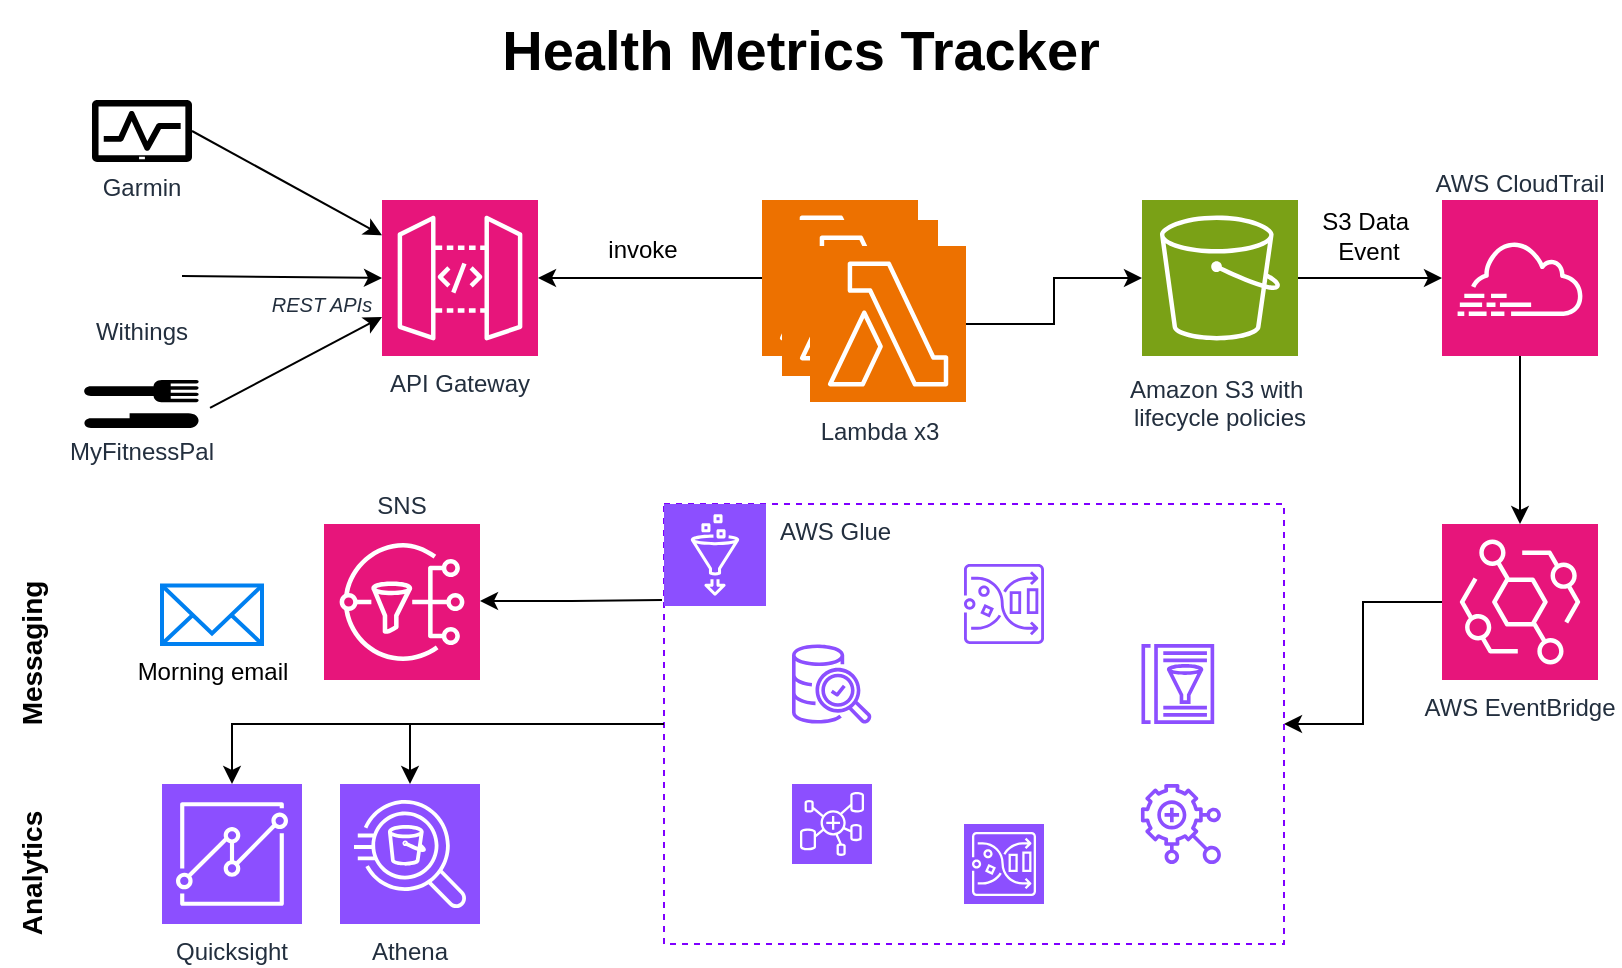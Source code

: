 <mxfile version="28.1.1" pages="2">
  <diagram name="Page-1" id="Jcsqj5YuyacNtnGOE9oZ">
    <mxGraphModel dx="1501" dy="2001" grid="1" gridSize="10" guides="1" tooltips="1" connect="1" arrows="1" fold="1" page="1" pageScale="1" pageWidth="827" pageHeight="1169" math="0" shadow="0">
      <root>
        <mxCell id="0" />
        <mxCell id="1" parent="0" />
        <mxCell id="Atscytx341yWLrMN0zOO-1" value="" style="sketch=0;pointerEvents=1;shadow=0;dashed=0;html=1;strokeColor=none;labelPosition=center;verticalLabelPosition=bottom;verticalAlign=top;align=center;fillColor=#000000;shape=mxgraph.mscae.intune.device_health" parent="1" vertex="1">
          <mxGeometry x="55" y="18" width="50" height="31" as="geometry" />
        </mxCell>
        <mxCell id="Atscytx341yWLrMN0zOO-3" value="&lt;font color=&quot;#232f3e&quot;&gt;&lt;span style=&quot;text-wrap-mode: nowrap; background-color: rgb(255, 255, 255);&quot;&gt;Garmin&lt;/span&gt;&lt;/font&gt;" style="text;whiteSpace=wrap;html=1;align=center;" parent="1" vertex="1">
          <mxGeometry x="30" y="48" width="100" height="20" as="geometry" />
        </mxCell>
        <mxCell id="Atscytx341yWLrMN0zOO-5" value="&lt;font color=&quot;#232f3e&quot;&gt;&lt;span style=&quot;text-wrap-mode: nowrap; background-color: rgb(255, 255, 255);&quot;&gt;MyFitnessPal&lt;/span&gt;&lt;/font&gt;" style="text;whiteSpace=wrap;html=1;align=center;" parent="1" vertex="1">
          <mxGeometry x="30" y="180" width="100" height="20" as="geometry" />
        </mxCell>
        <mxCell id="Atscytx341yWLrMN0zOO-6" value="&lt;font color=&quot;#232f3e&quot;&gt;&lt;span style=&quot;text-wrap-mode: nowrap; background-color: rgb(255, 255, 255);&quot;&gt;Withings&lt;/span&gt;&lt;/font&gt;" style="text;whiteSpace=wrap;html=1;align=center;" parent="1" vertex="1">
          <mxGeometry x="30" y="120" width="100" height="20" as="geometry" />
        </mxCell>
        <mxCell id="Atscytx341yWLrMN0zOO-8" value="" style="shape=image;html=1;verticalAlign=top;verticalLabelPosition=bottom;labelBackgroundColor=#ffffff;imageAspect=0;aspect=fixed;image=https://icons.diagrams.net/icon-cache1/Medic_-_Outline-2071/Weight-516.svg" parent="1" vertex="1">
          <mxGeometry x="60" y="86" width="40" height="40" as="geometry" />
        </mxCell>
        <mxCell id="Atscytx341yWLrMN0zOO-10" value="" style="shape=mxgraph.signs.food.restaurant_2;html=1;pointerEvents=1;fillColor=#000000;strokeColor=none;verticalLabelPosition=bottom;verticalAlign=top;align=center;rotation=90;" parent="1" vertex="1">
          <mxGeometry x="68" y="140" width="24" height="60" as="geometry" />
        </mxCell>
        <mxCell id="Atscytx341yWLrMN0zOO-11" value="" style="sketch=0;points=[[0,0,0],[0.25,0,0],[0.5,0,0],[0.75,0,0],[1,0,0],[0,1,0],[0.25,1,0],[0.5,1,0],[0.75,1,0],[1,1,0],[0,0.25,0],[0,0.5,0],[0,0.75,0],[1,0.25,0],[1,0.5,0],[1,0.75,0]];outlineConnect=0;fontColor=#232F3E;fillColor=#E7157B;strokeColor=#ffffff;dashed=0;verticalLabelPosition=bottom;verticalAlign=top;align=center;html=1;fontSize=12;fontStyle=0;aspect=fixed;shape=mxgraph.aws4.resourceIcon;resIcon=mxgraph.aws4.api_gateway;" parent="1" vertex="1">
          <mxGeometry x="200" y="68" width="78" height="78" as="geometry" />
        </mxCell>
        <mxCell id="Atscytx341yWLrMN0zOO-12" value="&lt;font color=&quot;#232f3e&quot;&gt;&lt;span style=&quot;text-wrap-mode: nowrap; background-color: rgb(255, 255, 255);&quot;&gt;API Gateway&lt;/span&gt;&lt;/font&gt;" style="text;whiteSpace=wrap;html=1;align=center;" parent="1" vertex="1">
          <mxGeometry x="189" y="146" width="100" height="20" as="geometry" />
        </mxCell>
        <mxCell id="Atscytx341yWLrMN0zOO-15" style="edgeStyle=orthogonalEdgeStyle;rounded=0;orthogonalLoop=1;jettySize=auto;html=1;" parent="1" source="Atscytx341yWLrMN0zOO-13" target="Atscytx341yWLrMN0zOO-11" edge="1">
          <mxGeometry relative="1" as="geometry" />
        </mxCell>
        <mxCell id="Atscytx341yWLrMN0zOO-13" value="" style="sketch=0;points=[[0,0,0],[0.25,0,0],[0.5,0,0],[0.75,0,0],[1,0,0],[0,1,0],[0.25,1,0],[0.5,1,0],[0.75,1,0],[1,1,0],[0,0.25,0],[0,0.5,0],[0,0.75,0],[1,0.25,0],[1,0.5,0],[1,0.75,0]];outlineConnect=0;fontColor=#232F3E;fillColor=#ED7100;strokeColor=#ffffff;dashed=0;verticalLabelPosition=bottom;verticalAlign=top;align=center;html=1;fontSize=12;fontStyle=0;aspect=fixed;shape=mxgraph.aws4.resourceIcon;resIcon=mxgraph.aws4.lambda;" parent="1" vertex="1">
          <mxGeometry x="390" y="68" width="78" height="78" as="geometry" />
        </mxCell>
        <mxCell id="Atscytx341yWLrMN0zOO-16" value="invoke" style="text;html=1;align=center;verticalAlign=middle;resizable=0;points=[];autosize=1;strokeColor=none;fillColor=none;" parent="1" vertex="1">
          <mxGeometry x="300" y="78" width="60" height="30" as="geometry" />
        </mxCell>
        <mxCell id="Atscytx341yWLrMN0zOO-20" value="" style="edgeStyle=none;orthogonalLoop=1;jettySize=auto;html=1;rounded=0;exitX=1;exitY=0.5;exitDx=0;exitDy=0;exitPerimeter=0;" parent="1" source="Atscytx341yWLrMN0zOO-1" target="Atscytx341yWLrMN0zOO-11" edge="1">
          <mxGeometry width="100" relative="1" as="geometry">
            <mxPoint x="236" y="200" as="sourcePoint" />
            <mxPoint x="200" y="40" as="targetPoint" />
            <Array as="points" />
          </mxGeometry>
        </mxCell>
        <mxCell id="Atscytx341yWLrMN0zOO-22" value="" style="edgeStyle=none;orthogonalLoop=1;jettySize=auto;html=1;rounded=0;exitX=1;exitY=0.5;exitDx=0;exitDy=0;entryX=0;entryY=0.5;entryDx=0;entryDy=0;entryPerimeter=0;" parent="1" source="Atscytx341yWLrMN0zOO-8" target="Atscytx341yWLrMN0zOO-11" edge="1">
          <mxGeometry width="100" relative="1" as="geometry">
            <mxPoint x="140" y="60" as="sourcePoint" />
            <mxPoint x="170" y="80" as="targetPoint" />
            <Array as="points" />
          </mxGeometry>
        </mxCell>
        <mxCell id="Atscytx341yWLrMN0zOO-23" value="" style="edgeStyle=none;orthogonalLoop=1;jettySize=auto;html=1;rounded=0;exitX=0.583;exitY=-0.067;exitDx=0;exitDy=0;exitPerimeter=0;entryX=0;entryY=0.75;entryDx=0;entryDy=0;entryPerimeter=0;" parent="1" source="Atscytx341yWLrMN0zOO-10" target="Atscytx341yWLrMN0zOO-11" edge="1">
          <mxGeometry width="100" relative="1" as="geometry">
            <mxPoint x="200" y="190" as="sourcePoint" />
            <mxPoint x="295" y="263" as="targetPoint" />
            <Array as="points" />
          </mxGeometry>
        </mxCell>
        <mxCell id="Atscytx341yWLrMN0zOO-25" value="&lt;font style=&quot;font-size: 10px;&quot; color=&quot;#232f3e&quot;&gt;&lt;span style=&quot;text-wrap-mode: nowrap; background-color: rgb(255, 255, 255);&quot;&gt;&lt;i style=&quot;&quot;&gt;REST APIs&lt;/i&gt;&lt;/span&gt;&lt;/font&gt;" style="text;whiteSpace=wrap;html=1;align=center;" parent="1" vertex="1">
          <mxGeometry x="120" y="106" width="100" height="20" as="geometry" />
        </mxCell>
        <mxCell id="Atscytx341yWLrMN0zOO-28" value="" style="sketch=0;points=[[0,0,0],[0.25,0,0],[0.5,0,0],[0.75,0,0],[1,0,0],[0,1,0],[0.25,1,0],[0.5,1,0],[0.75,1,0],[1,1,0],[0,0.25,0],[0,0.5,0],[0,0.75,0],[1,0.25,0],[1,0.5,0],[1,0.75,0]];outlineConnect=0;fontColor=#232F3E;fillColor=#ED7100;strokeColor=#ffffff;dashed=0;verticalLabelPosition=bottom;verticalAlign=top;align=center;html=1;fontSize=12;fontStyle=0;aspect=fixed;shape=mxgraph.aws4.resourceIcon;resIcon=mxgraph.aws4.lambda;" parent="1" vertex="1">
          <mxGeometry x="400" y="78" width="78" height="78" as="geometry" />
        </mxCell>
        <mxCell id="Atscytx341yWLrMN0zOO-29" value="" style="sketch=0;points=[[0,0,0],[0.25,0,0],[0.5,0,0],[0.75,0,0],[1,0,0],[0,1,0],[0.25,1,0],[0.5,1,0],[0.75,1,0],[1,1,0],[0,0.25,0],[0,0.5,0],[0,0.75,0],[1,0.25,0],[1,0.5,0],[1,0.75,0]];outlineConnect=0;fontColor=#232F3E;fillColor=#ED7100;strokeColor=#ffffff;dashed=0;verticalLabelPosition=bottom;verticalAlign=top;align=center;html=1;fontSize=12;fontStyle=0;aspect=fixed;shape=mxgraph.aws4.resourceIcon;resIcon=mxgraph.aws4.lambda;" parent="1" vertex="1">
          <mxGeometry x="414" y="91" width="78" height="78" as="geometry" />
        </mxCell>
        <mxCell id="Atscytx341yWLrMN0zOO-30" value="&lt;font color=&quot;#232f3e&quot;&gt;&lt;span style=&quot;text-wrap-mode: nowrap; background-color: rgb(255, 255, 255);&quot;&gt;Lambda x3&lt;/span&gt;&lt;/font&gt;" style="text;whiteSpace=wrap;html=1;align=center;" parent="1" vertex="1">
          <mxGeometry x="399" y="170" width="100" height="20" as="geometry" />
        </mxCell>
        <mxCell id="Atscytx341yWLrMN0zOO-32" value="" style="sketch=0;points=[[0,0,0],[0.25,0,0],[0.5,0,0],[0.75,0,0],[1,0,0],[0,1,0],[0.25,1,0],[0.5,1,0],[0.75,1,0],[1,1,0],[0,0.25,0],[0,0.5,0],[0,0.75,0],[1,0.25,0],[1,0.5,0],[1,0.75,0]];outlineConnect=0;fontColor=#232F3E;fillColor=#7AA116;strokeColor=#ffffff;dashed=0;verticalLabelPosition=bottom;verticalAlign=top;align=center;html=1;fontSize=12;fontStyle=0;aspect=fixed;shape=mxgraph.aws4.resourceIcon;resIcon=mxgraph.aws4.s3;" parent="1" vertex="1">
          <mxGeometry x="580" y="68" width="78" height="78" as="geometry" />
        </mxCell>
        <mxCell id="Atscytx341yWLrMN0zOO-34" style="edgeStyle=orthogonalEdgeStyle;rounded=0;orthogonalLoop=1;jettySize=auto;html=1;entryX=0;entryY=0.5;entryDx=0;entryDy=0;entryPerimeter=0;" parent="1" source="Atscytx341yWLrMN0zOO-29" target="Atscytx341yWLrMN0zOO-32" edge="1">
          <mxGeometry relative="1" as="geometry" />
        </mxCell>
        <mxCell id="Atscytx341yWLrMN0zOO-35" value="&lt;font color=&quot;#232f3e&quot;&gt;&lt;span style=&quot;text-wrap-mode: nowrap; background-color: rgb(255, 255, 255);&quot;&gt;Amazon S3 with&amp;nbsp;&lt;/span&gt;&lt;/font&gt;&lt;div&gt;&lt;font color=&quot;#232f3e&quot;&gt;&lt;span style=&quot;text-wrap-mode: nowrap; background-color: rgb(255, 255, 255);&quot;&gt;lifecycle policies&lt;/span&gt;&lt;/font&gt;&lt;/div&gt;" style="text;whiteSpace=wrap;html=1;align=center;" parent="1" vertex="1">
          <mxGeometry x="569" y="149" width="100" height="20" as="geometry" />
        </mxCell>
        <mxCell id="Atscytx341yWLrMN0zOO-36" value="" style="sketch=0;points=[[0,0,0],[0.25,0,0],[0.5,0,0],[0.75,0,0],[1,0,0],[0,1,0],[0.25,1,0],[0.5,1,0],[0.75,1,0],[1,1,0],[0,0.25,0],[0,0.5,0],[0,0.75,0],[1,0.25,0],[1,0.5,0],[1,0.75,0]];points=[[0,0,0],[0.25,0,0],[0.5,0,0],[0.75,0,0],[1,0,0],[0,1,0],[0.25,1,0],[0.5,1,0],[0.75,1,0],[1,1,0],[0,0.25,0],[0,0.5,0],[0,0.75,0],[1,0.25,0],[1,0.5,0],[1,0.75,0]];outlineConnect=0;fontColor=#232F3E;fillColor=#E7157B;strokeColor=#ffffff;dashed=0;verticalLabelPosition=bottom;verticalAlign=top;align=center;html=1;fontSize=12;fontStyle=0;aspect=fixed;shape=mxgraph.aws4.resourceIcon;resIcon=mxgraph.aws4.cloudtrail;" parent="1" vertex="1">
          <mxGeometry x="730" y="68" width="78" height="78" as="geometry" />
        </mxCell>
        <mxCell id="Atscytx341yWLrMN0zOO-38" style="edgeStyle=orthogonalEdgeStyle;rounded=0;orthogonalLoop=1;jettySize=auto;html=1;entryX=0;entryY=0.5;entryDx=0;entryDy=0;entryPerimeter=0;" parent="1" source="Atscytx341yWLrMN0zOO-32" target="Atscytx341yWLrMN0zOO-36" edge="1">
          <mxGeometry relative="1" as="geometry" />
        </mxCell>
        <mxCell id="Atscytx341yWLrMN0zOO-39" value="&lt;div&gt;&lt;font color=&quot;#232f3e&quot;&gt;&lt;span style=&quot;text-wrap-mode: nowrap; background-color: rgb(255, 255, 255);&quot;&gt;AWS CloudTrail&lt;/span&gt;&lt;/font&gt;&lt;/div&gt;" style="text;whiteSpace=wrap;html=1;align=center;" parent="1" vertex="1">
          <mxGeometry x="719" y="46" width="100" height="20" as="geometry" />
        </mxCell>
        <mxCell id="Atscytx341yWLrMN0zOO-42" value="S3 Data&amp;nbsp;&lt;div&gt;Event&lt;/div&gt;" style="text;html=1;align=center;verticalAlign=middle;resizable=0;points=[];autosize=1;strokeColor=none;fillColor=none;" parent="1" vertex="1">
          <mxGeometry x="658" y="66" width="70" height="40" as="geometry" />
        </mxCell>
        <mxCell id="Atscytx341yWLrMN0zOO-50" style="edgeStyle=orthogonalEdgeStyle;rounded=0;orthogonalLoop=1;jettySize=auto;html=1;entryX=1;entryY=0.5;entryDx=0;entryDy=0;" parent="1" source="Atscytx341yWLrMN0zOO-43" target="Atscytx341yWLrMN0zOO-46" edge="1">
          <mxGeometry relative="1" as="geometry" />
        </mxCell>
        <mxCell id="Atscytx341yWLrMN0zOO-43" value="" style="sketch=0;points=[[0,0,0],[0.25,0,0],[0.5,0,0],[0.75,0,0],[1,0,0],[0,1,0],[0.25,1,0],[0.5,1,0],[0.75,1,0],[1,1,0],[0,0.25,0],[0,0.5,0],[0,0.75,0],[1,0.25,0],[1,0.5,0],[1,0.75,0]];outlineConnect=0;fontColor=#232F3E;fillColor=#E7157B;strokeColor=#ffffff;dashed=0;verticalLabelPosition=bottom;verticalAlign=top;align=center;html=1;fontSize=12;fontStyle=0;aspect=fixed;shape=mxgraph.aws4.resourceIcon;resIcon=mxgraph.aws4.eventbridge;" parent="1" vertex="1">
          <mxGeometry x="730" y="230" width="78" height="78" as="geometry" />
        </mxCell>
        <mxCell id="Atscytx341yWLrMN0zOO-44" style="edgeStyle=orthogonalEdgeStyle;rounded=0;orthogonalLoop=1;jettySize=auto;html=1;entryX=0.5;entryY=0;entryDx=0;entryDy=0;entryPerimeter=0;" parent="1" source="Atscytx341yWLrMN0zOO-36" target="Atscytx341yWLrMN0zOO-43" edge="1">
          <mxGeometry relative="1" as="geometry" />
        </mxCell>
        <mxCell id="Atscytx341yWLrMN0zOO-45" value="&lt;div&gt;&lt;font color=&quot;#232f3e&quot;&gt;&lt;span style=&quot;text-wrap-mode: nowrap; background-color: rgb(255, 255, 255);&quot;&gt;AWS EventBridge&lt;/span&gt;&lt;/font&gt;&lt;/div&gt;" style="text;whiteSpace=wrap;html=1;align=center;" parent="1" vertex="1">
          <mxGeometry x="719" y="308" width="100" height="20" as="geometry" />
        </mxCell>
        <mxCell id="Atscytx341yWLrMN0zOO-46" value="&amp;nbsp; &amp;nbsp; &amp;nbsp; &amp;nbsp; AWS Glue" style="points=[[0,0],[0.25,0],[0.5,0],[0.75,0],[1,0],[1,0.25],[1,0.5],[1,0.75],[1,1],[0.75,1],[0.5,1],[0.25,1],[0,1],[0,0.75],[0,0.5],[0,0.25]];outlineConnect=0;gradientColor=none;html=1;whiteSpace=wrap;fontSize=12;fontStyle=0;shape=mxgraph.aws4.group;grIcon=mxgraph.aws4.group_aws_cloud_alt;strokeColor=#7F00FF;fillColor=none;verticalAlign=top;align=left;spacingLeft=30;fontColor=#232F3E;dashed=1;labelBackgroundColor=#ffffff;container=1;pointerEvents=0;collapsible=0;recursiveResize=0;" parent="1" vertex="1">
          <mxGeometry x="341" y="220" width="310" height="220" as="geometry" />
        </mxCell>
        <mxCell id="Atscytx341yWLrMN0zOO-51" value="" style="sketch=0;points=[[0,0,0],[0.25,0,0],[0.5,0,0],[0.75,0,0],[1,0,0],[0,1,0],[0.25,1,0],[0.5,1,0],[0.75,1,0],[1,1,0],[0,0.25,0],[0,0.5,0],[0,0.75,0],[1,0.25,0],[1,0.5,0],[1,0.75,0]];outlineConnect=0;fontColor=#232F3E;fillColor=#8C4FFF;strokeColor=#ffffff;dashed=0;verticalLabelPosition=bottom;verticalAlign=top;align=center;html=1;fontSize=12;fontStyle=0;aspect=fixed;shape=mxgraph.aws4.resourceIcon;resIcon=mxgraph.aws4.glue;" parent="Atscytx341yWLrMN0zOO-46" vertex="1">
          <mxGeometry width="51" height="51" as="geometry" />
        </mxCell>
        <mxCell id="Atscytx341yWLrMN0zOO-57" value="" style="sketch=0;outlineConnect=0;fontColor=#232F3E;gradientColor=none;fillColor=#8C4FFF;strokeColor=none;dashed=0;verticalLabelPosition=bottom;verticalAlign=top;align=center;html=1;fontSize=12;fontStyle=0;aspect=fixed;pointerEvents=1;shape=mxgraph.aws4.aws_glue_data_quality;" parent="Atscytx341yWLrMN0zOO-46" vertex="1">
          <mxGeometry x="64" y="70" width="40" height="40" as="geometry" />
        </mxCell>
        <mxCell id="Atscytx341yWLrMN0zOO-56" value="" style="sketch=0;outlineConnect=0;fontColor=#232F3E;gradientColor=none;fillColor=#8C4FFF;strokeColor=none;dashed=0;verticalLabelPosition=bottom;verticalAlign=top;align=center;html=1;fontSize=12;fontStyle=0;aspect=fixed;pointerEvents=1;shape=mxgraph.aws4.glue_data_catalog;" parent="Atscytx341yWLrMN0zOO-46" vertex="1">
          <mxGeometry x="238.46" y="70" width="36.92" height="40" as="geometry" />
        </mxCell>
        <mxCell id="Atscytx341yWLrMN0zOO-55" value="" style="sketch=0;outlineConnect=0;fontColor=#232F3E;gradientColor=none;fillColor=#8C4FFF;strokeColor=none;dashed=0;verticalLabelPosition=bottom;verticalAlign=top;align=center;html=1;fontSize=12;fontStyle=0;aspect=fixed;pointerEvents=1;shape=mxgraph.aws4.glue_databrew;" parent="Atscytx341yWLrMN0zOO-46" vertex="1">
          <mxGeometry x="150" y="30" width="40" height="40" as="geometry" />
        </mxCell>
        <mxCell id="Atscytx341yWLrMN0zOO-54" value="" style="sketch=0;outlineConnect=0;fontColor=#232F3E;gradientColor=none;fillColor=#8C4FFF;strokeColor=none;dashed=0;verticalLabelPosition=bottom;verticalAlign=top;align=center;html=1;fontSize=12;fontStyle=0;aspect=fixed;pointerEvents=1;shape=mxgraph.aws4.aws_glue_for_ray;" parent="Atscytx341yWLrMN0zOO-46" vertex="1">
          <mxGeometry x="238.46" y="140" width="40" height="40" as="geometry" />
        </mxCell>
        <mxCell id="Atscytx341yWLrMN0zOO-53" value="" style="sketch=0;points=[[0,0,0],[0.25,0,0],[0.5,0,0],[0.75,0,0],[1,0,0],[0,1,0],[0.25,1,0],[0.5,1,0],[0.75,1,0],[1,1,0],[0,0.25,0],[0,0.5,0],[0,0.75,0],[1,0.25,0],[1,0.5,0],[1,0.75,0]];outlineConnect=0;fontColor=#232F3E;fillColor=#8C4FFF;strokeColor=#ffffff;dashed=0;verticalLabelPosition=bottom;verticalAlign=top;align=center;html=1;fontSize=12;fontStyle=0;aspect=fixed;shape=mxgraph.aws4.resourceIcon;resIcon=mxgraph.aws4.glue_elastic_views;" parent="Atscytx341yWLrMN0zOO-46" vertex="1">
          <mxGeometry x="64" y="140" width="40" height="40" as="geometry" />
        </mxCell>
        <mxCell id="Atscytx341yWLrMN0zOO-52" value="" style="sketch=0;points=[[0,0,0],[0.25,0,0],[0.5,0,0],[0.75,0,0],[1,0,0],[0,1,0],[0.25,1,0],[0.5,1,0],[0.75,1,0],[1,1,0],[0,0.25,0],[0,0.5,0],[0,0.75,0],[1,0.25,0],[1,0.5,0],[1,0.75,0]];outlineConnect=0;fontColor=#232F3E;fillColor=#8C4FFF;strokeColor=#ffffff;dashed=0;verticalLabelPosition=bottom;verticalAlign=top;align=center;html=1;fontSize=12;fontStyle=0;aspect=fixed;shape=mxgraph.aws4.resourceIcon;resIcon=mxgraph.aws4.glue_databrew;" parent="Atscytx341yWLrMN0zOO-46" vertex="1">
          <mxGeometry x="150" y="160" width="40" height="40" as="geometry" />
        </mxCell>
        <mxCell id="Atscytx341yWLrMN0zOO-58" value="" style="sketch=0;points=[[0,0,0],[0.25,0,0],[0.5,0,0],[0.75,0,0],[1,0,0],[0,1,0],[0.25,1,0],[0.5,1,0],[0.75,1,0],[1,1,0],[0,0.25,0],[0,0.5,0],[0,0.75,0],[1,0.25,0],[1,0.5,0],[1,0.75,0]];outlineConnect=0;fontColor=#232F3E;fillColor=#E7157B;strokeColor=#ffffff;dashed=0;verticalLabelPosition=bottom;verticalAlign=top;align=center;html=1;fontSize=12;fontStyle=0;aspect=fixed;shape=mxgraph.aws4.resourceIcon;resIcon=mxgraph.aws4.sns;" parent="1" vertex="1">
          <mxGeometry x="171" y="230" width="78" height="78" as="geometry" />
        </mxCell>
        <mxCell id="9oQzo31mD77ZLmYwTX_2-1" style="edgeStyle=orthogonalEdgeStyle;rounded=0;orthogonalLoop=1;jettySize=auto;html=1;" edge="1" parent="1">
          <mxGeometry relative="1" as="geometry">
            <mxPoint x="340" y="268" as="sourcePoint" />
            <mxPoint x="249" y="268.47" as="targetPoint" />
          </mxGeometry>
        </mxCell>
        <mxCell id="9oQzo31mD77ZLmYwTX_2-2" value="&lt;font color=&quot;#232f3e&quot;&gt;&lt;span style=&quot;text-wrap-mode: nowrap; background-color: rgb(255, 255, 255);&quot;&gt;SNS&lt;/span&gt;&lt;/font&gt;" style="text;whiteSpace=wrap;html=1;align=center;" vertex="1" parent="1">
          <mxGeometry x="160" y="207" width="100" height="20" as="geometry" />
        </mxCell>
        <mxCell id="9oQzo31mD77ZLmYwTX_2-6" value="Morning email" style="html=1;verticalLabelPosition=bottom;align=center;labelBackgroundColor=#ffffff;verticalAlign=top;strokeWidth=2;strokeColor=#0080F0;shadow=0;dashed=0;shape=mxgraph.ios7.icons.mail;" vertex="1" parent="1">
          <mxGeometry x="90" y="260.75" width="50" height="29.25" as="geometry" />
        </mxCell>
        <mxCell id="9oQzo31mD77ZLmYwTX_2-7" value="" style="sketch=0;points=[[0,0,0],[0.25,0,0],[0.5,0,0],[0.75,0,0],[1,0,0],[0,1,0],[0.25,1,0],[0.5,1,0],[0.75,1,0],[1,1,0],[0,0.25,0],[0,0.5,0],[0,0.75,0],[1,0.25,0],[1,0.5,0],[1,0.75,0]];outlineConnect=0;fontColor=#232F3E;fillColor=#8C4FFF;strokeColor=#ffffff;dashed=0;verticalLabelPosition=bottom;verticalAlign=top;align=center;html=1;fontSize=12;fontStyle=0;aspect=fixed;shape=mxgraph.aws4.resourceIcon;resIcon=mxgraph.aws4.athena;" vertex="1" parent="1">
          <mxGeometry x="179" y="360" width="70" height="70" as="geometry" />
        </mxCell>
        <mxCell id="9oQzo31mD77ZLmYwTX_2-8" value="" style="sketch=0;points=[[0,0,0],[0.25,0,0],[0.5,0,0],[0.75,0,0],[1,0,0],[0,1,0],[0.25,1,0],[0.5,1,0],[0.75,1,0],[1,1,0],[0,0.25,0],[0,0.5,0],[0,0.75,0],[1,0.25,0],[1,0.5,0],[1,0.75,0]];outlineConnect=0;fontColor=#232F3E;fillColor=#8C4FFF;strokeColor=#ffffff;dashed=0;verticalLabelPosition=bottom;verticalAlign=top;align=center;html=1;fontSize=12;fontStyle=0;aspect=fixed;shape=mxgraph.aws4.resourceIcon;resIcon=mxgraph.aws4.quicksight;" vertex="1" parent="1">
          <mxGeometry x="90" y="360" width="70" height="70" as="geometry" />
        </mxCell>
        <mxCell id="9oQzo31mD77ZLmYwTX_2-9" value="&lt;font color=&quot;#232f3e&quot;&gt;&lt;span style=&quot;text-wrap-mode: nowrap; background-color: rgb(255, 255, 255);&quot;&gt;Athena&lt;/span&gt;&lt;/font&gt;" style="text;whiteSpace=wrap;html=1;align=center;" vertex="1" parent="1">
          <mxGeometry x="164" y="430" width="100" height="20" as="geometry" />
        </mxCell>
        <mxCell id="9oQzo31mD77ZLmYwTX_2-10" value="&lt;font color=&quot;#232f3e&quot;&gt;&lt;span style=&quot;text-wrap-mode: nowrap; background-color: rgb(255, 255, 255);&quot;&gt;Quicksight&lt;/span&gt;&lt;/font&gt;" style="text;whiteSpace=wrap;html=1;align=center;" vertex="1" parent="1">
          <mxGeometry x="75" y="430" width="100" height="20" as="geometry" />
        </mxCell>
        <mxCell id="9oQzo31mD77ZLmYwTX_2-30" value="&lt;b&gt;&lt;font style=&quot;font-size: 14px;&quot;&gt;Analytics&lt;/font&gt;&lt;/b&gt;" style="text;html=1;align=center;verticalAlign=middle;resizable=0;points=[];autosize=1;strokeColor=none;fillColor=none;rotation=-90;" vertex="1" parent="1">
          <mxGeometry x="-20" y="390" width="90" height="30" as="geometry" />
        </mxCell>
        <mxCell id="9oQzo31mD77ZLmYwTX_2-32" value="&lt;b&gt;&lt;font style=&quot;font-size: 14px;&quot;&gt;Messaging&lt;/font&gt;&lt;/b&gt;" style="text;html=1;align=center;verticalAlign=middle;resizable=0;points=[];autosize=1;strokeColor=none;fillColor=none;rotation=-90;" vertex="1" parent="1">
          <mxGeometry x="-25.0" y="280" width="100" height="30" as="geometry" />
        </mxCell>
        <mxCell id="9oQzo31mD77ZLmYwTX_2-33" style="edgeStyle=orthogonalEdgeStyle;rounded=0;orthogonalLoop=1;jettySize=auto;html=1;entryX=0.5;entryY=0;entryDx=0;entryDy=0;entryPerimeter=0;" edge="1" parent="1" source="Atscytx341yWLrMN0zOO-46" target="9oQzo31mD77ZLmYwTX_2-8">
          <mxGeometry relative="1" as="geometry" />
        </mxCell>
        <mxCell id="9oQzo31mD77ZLmYwTX_2-34" style="edgeStyle=orthogonalEdgeStyle;rounded=0;orthogonalLoop=1;jettySize=auto;html=1;entryX=0.5;entryY=0;entryDx=0;entryDy=0;entryPerimeter=0;" edge="1" parent="1" source="Atscytx341yWLrMN0zOO-46" target="9oQzo31mD77ZLmYwTX_2-7">
          <mxGeometry relative="1" as="geometry" />
        </mxCell>
        <mxCell id="9oQzo31mD77ZLmYwTX_2-36" value="&lt;b&gt;&lt;font style=&quot;font-size: 28px;&quot;&gt;Health Metrics Tracker&lt;/font&gt;&lt;/b&gt;" style="text;html=1;align=center;verticalAlign=middle;resizable=0;points=[];autosize=1;strokeColor=none;fillColor=none;rotation=0;" vertex="1" parent="1">
          <mxGeometry x="249" y="-32" width="320" height="50" as="geometry" />
        </mxCell>
      </root>
    </mxGraphModel>
  </diagram>
  <diagram id="2dN2rDx2F1_oBd1-pyEQ" name="Page-2">
    <mxGraphModel dx="1426" dy="790" grid="1" gridSize="10" guides="1" tooltips="1" connect="1" arrows="1" fold="1" page="1" pageScale="1" pageWidth="827" pageHeight="1169" math="0" shadow="0">
      <root>
        <mxCell id="0" />
        <mxCell id="1" parent="0" />
        <mxCell id="990aPTaJ-y8g8zxBU2Tv-1" value="" style="sketch=0;pointerEvents=1;shadow=0;dashed=0;html=1;strokeColor=none;labelPosition=center;verticalLabelPosition=bottom;verticalAlign=top;align=center;fillColor=#505050;shape=mxgraph.mscae.intune.device_health" vertex="1" parent="1">
          <mxGeometry x="390" y="390" width="50" height="31" as="geometry" />
        </mxCell>
      </root>
    </mxGraphModel>
  </diagram>
</mxfile>
